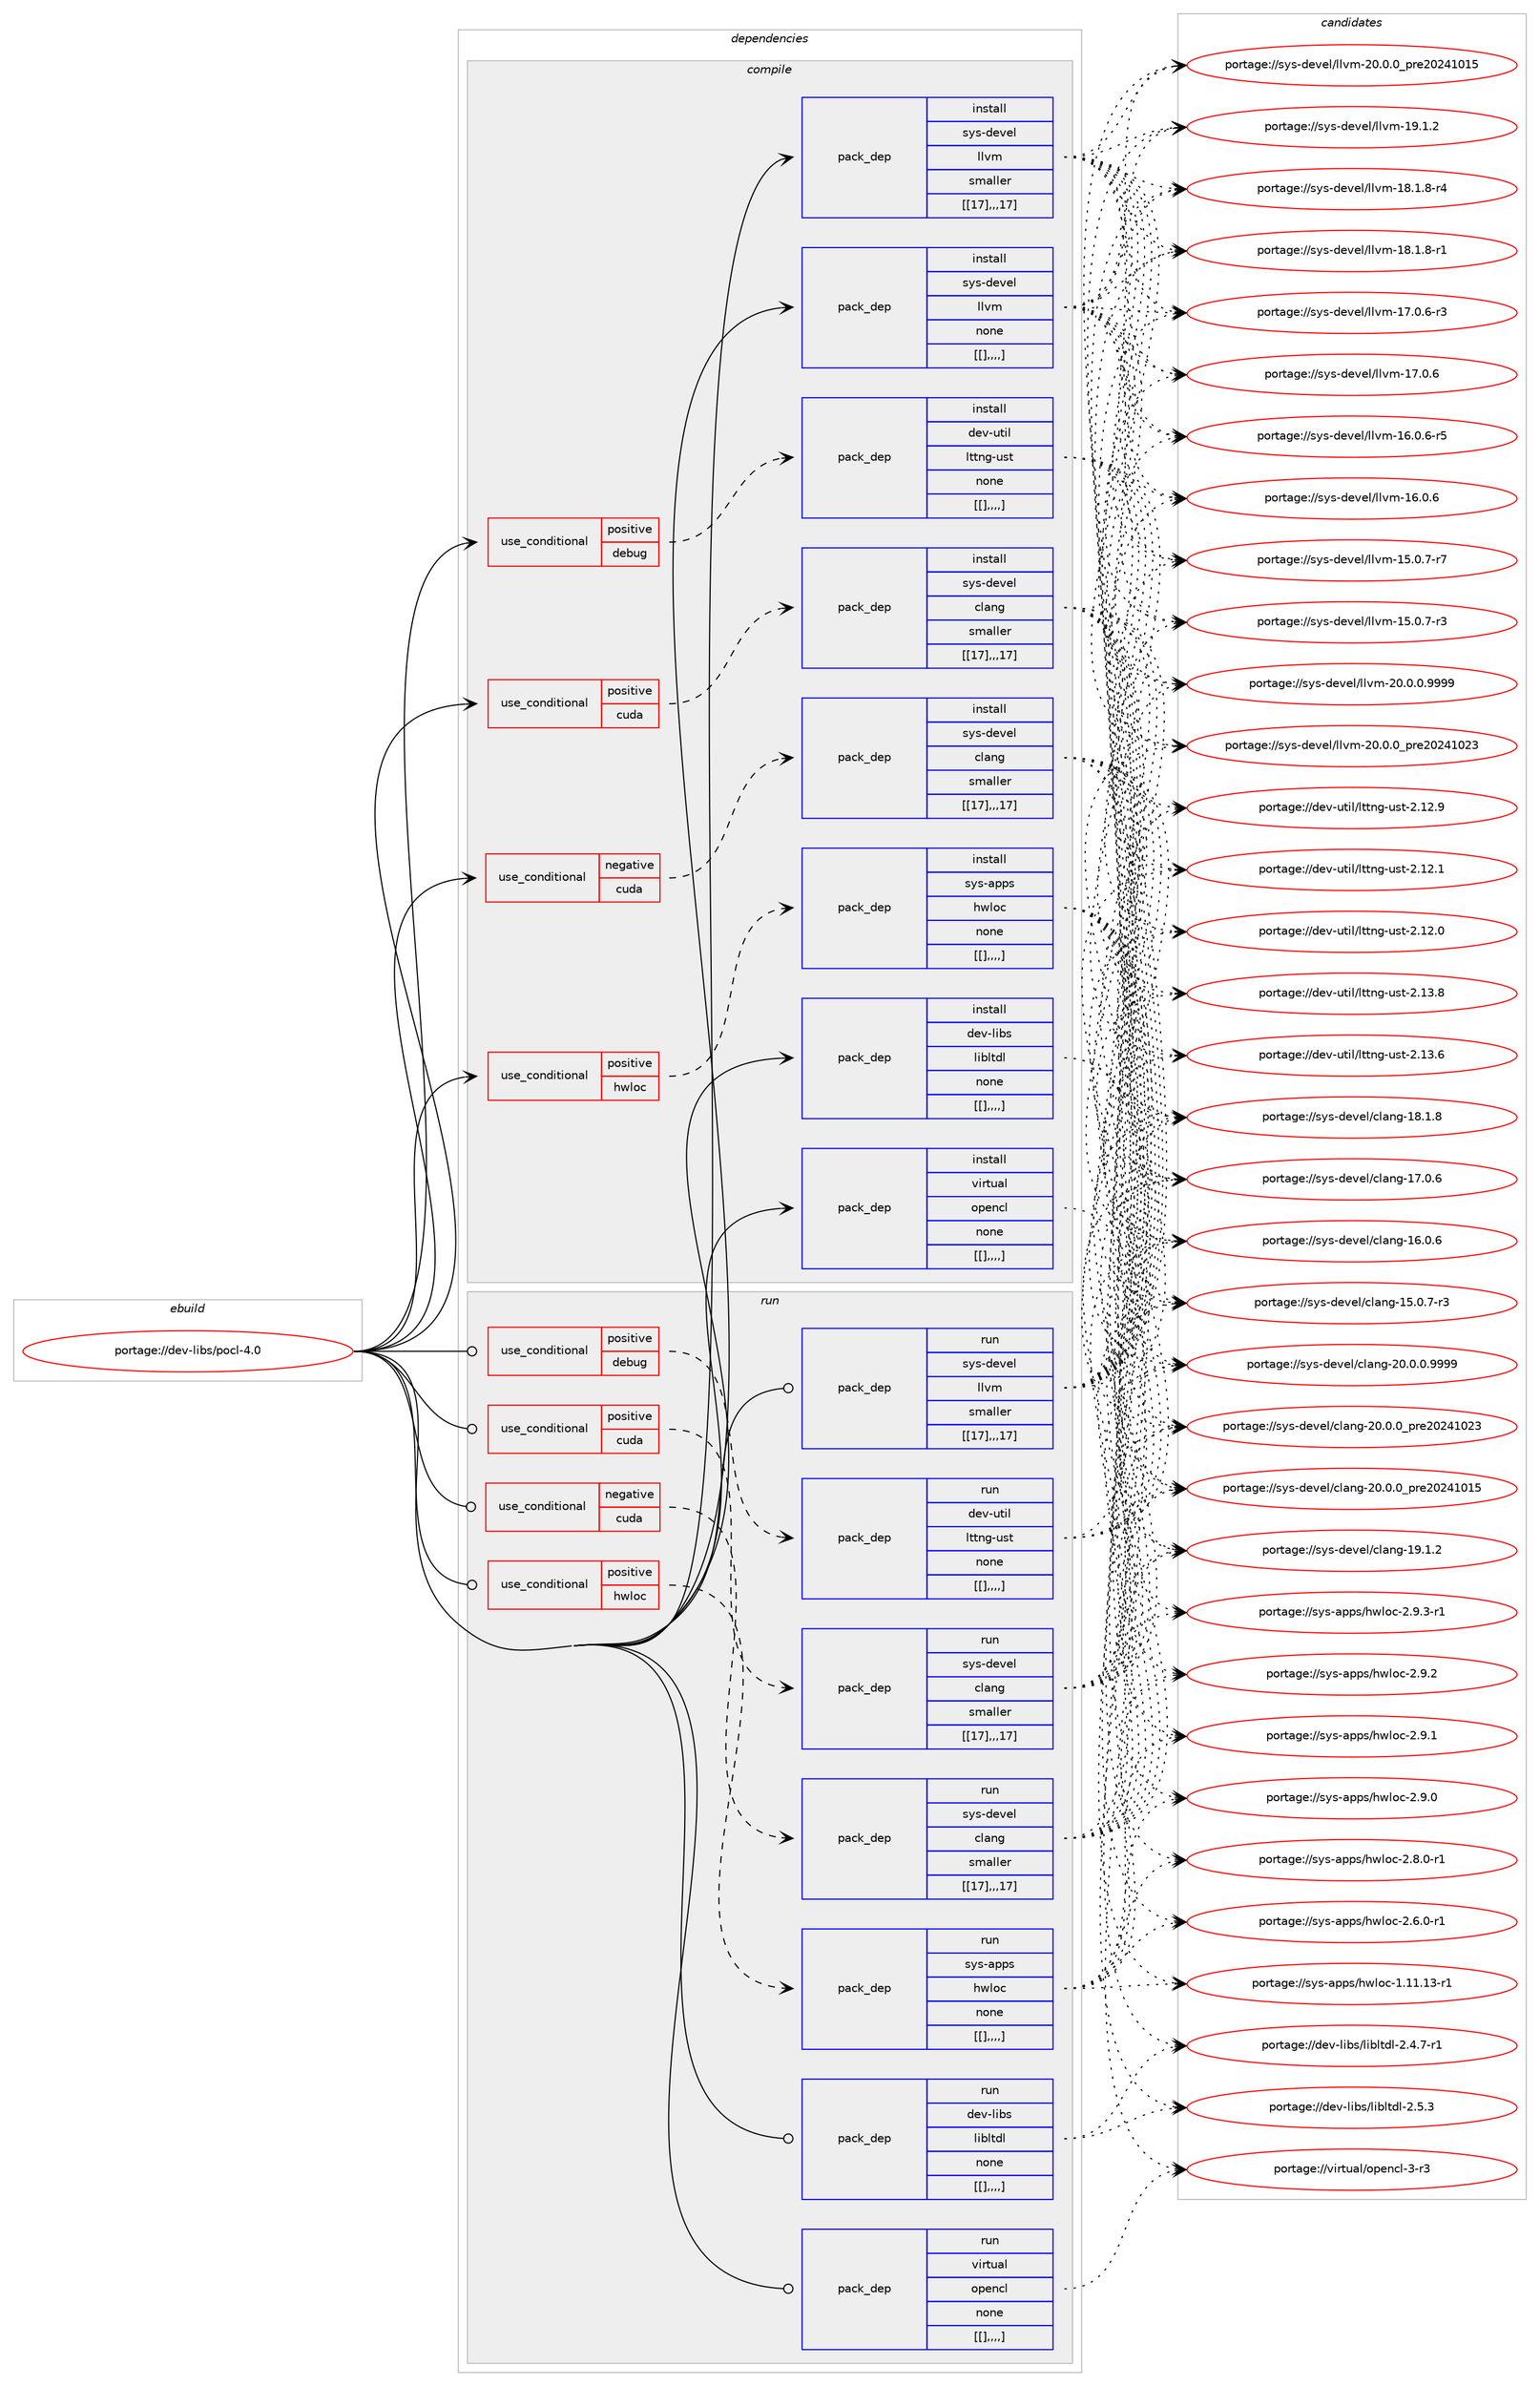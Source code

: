 digraph prolog {

# *************
# Graph options
# *************

newrank=true;
concentrate=true;
compound=true;
graph [rankdir=LR,fontname=Helvetica,fontsize=10,ranksep=1.5];#, ranksep=2.5, nodesep=0.2];
edge  [arrowhead=vee];
node  [fontname=Helvetica,fontsize=10];

# **********
# The ebuild
# **********

subgraph cluster_leftcol {
color=gray;
label=<<i>ebuild</i>>;
id [label="portage://dev-libs/pocl-4.0", color=red, width=4, href="../dev-libs/pocl-4.0.svg"];
}

# ****************
# The dependencies
# ****************

subgraph cluster_midcol {
color=gray;
label=<<i>dependencies</i>>;
subgraph cluster_compile {
fillcolor="#eeeeee";
style=filled;
label=<<i>compile</i>>;
subgraph cond29639 {
dependency116942 [label=<<TABLE BORDER="0" CELLBORDER="1" CELLSPACING="0" CELLPADDING="4"><TR><TD ROWSPAN="3" CELLPADDING="10">use_conditional</TD></TR><TR><TD>negative</TD></TR><TR><TD>cuda</TD></TR></TABLE>>, shape=none, color=red];
subgraph pack86053 {
dependency116962 [label=<<TABLE BORDER="0" CELLBORDER="1" CELLSPACING="0" CELLPADDING="4" WIDTH="220"><TR><TD ROWSPAN="6" CELLPADDING="30">pack_dep</TD></TR><TR><TD WIDTH="110">install</TD></TR><TR><TD>sys-devel</TD></TR><TR><TD>clang</TD></TR><TR><TD>smaller</TD></TR><TR><TD>[[17],,,17]</TD></TR></TABLE>>, shape=none, color=blue];
}
dependency116942:e -> dependency116962:w [weight=20,style="dashed",arrowhead="vee"];
}
id:e -> dependency116942:w [weight=20,style="solid",arrowhead="vee"];
subgraph cond29661 {
dependency116991 [label=<<TABLE BORDER="0" CELLBORDER="1" CELLSPACING="0" CELLPADDING="4"><TR><TD ROWSPAN="3" CELLPADDING="10">use_conditional</TD></TR><TR><TD>positive</TD></TR><TR><TD>cuda</TD></TR></TABLE>>, shape=none, color=red];
subgraph pack86071 {
dependency116998 [label=<<TABLE BORDER="0" CELLBORDER="1" CELLSPACING="0" CELLPADDING="4" WIDTH="220"><TR><TD ROWSPAN="6" CELLPADDING="30">pack_dep</TD></TR><TR><TD WIDTH="110">install</TD></TR><TR><TD>sys-devel</TD></TR><TR><TD>clang</TD></TR><TR><TD>smaller</TD></TR><TR><TD>[[17],,,17]</TD></TR></TABLE>>, shape=none, color=blue];
}
dependency116991:e -> dependency116998:w [weight=20,style="dashed",arrowhead="vee"];
}
id:e -> dependency116991:w [weight=20,style="solid",arrowhead="vee"];
subgraph cond29668 {
dependency117013 [label=<<TABLE BORDER="0" CELLBORDER="1" CELLSPACING="0" CELLPADDING="4"><TR><TD ROWSPAN="3" CELLPADDING="10">use_conditional</TD></TR><TR><TD>positive</TD></TR><TR><TD>debug</TD></TR></TABLE>>, shape=none, color=red];
subgraph pack86082 {
dependency117030 [label=<<TABLE BORDER="0" CELLBORDER="1" CELLSPACING="0" CELLPADDING="4" WIDTH="220"><TR><TD ROWSPAN="6" CELLPADDING="30">pack_dep</TD></TR><TR><TD WIDTH="110">install</TD></TR><TR><TD>dev-util</TD></TR><TR><TD>lttng-ust</TD></TR><TR><TD>none</TD></TR><TR><TD>[[],,,,]</TD></TR></TABLE>>, shape=none, color=blue];
}
dependency117013:e -> dependency117030:w [weight=20,style="dashed",arrowhead="vee"];
}
id:e -> dependency117013:w [weight=20,style="solid",arrowhead="vee"];
subgraph cond29687 {
dependency117078 [label=<<TABLE BORDER="0" CELLBORDER="1" CELLSPACING="0" CELLPADDING="4"><TR><TD ROWSPAN="3" CELLPADDING="10">use_conditional</TD></TR><TR><TD>positive</TD></TR><TR><TD>hwloc</TD></TR></TABLE>>, shape=none, color=red];
subgraph pack86150 {
dependency117173 [label=<<TABLE BORDER="0" CELLBORDER="1" CELLSPACING="0" CELLPADDING="4" WIDTH="220"><TR><TD ROWSPAN="6" CELLPADDING="30">pack_dep</TD></TR><TR><TD WIDTH="110">install</TD></TR><TR><TD>sys-apps</TD></TR><TR><TD>hwloc</TD></TR><TR><TD>none</TD></TR><TR><TD>[[],,,,]</TD></TR></TABLE>>, shape=none, color=blue];
}
dependency117078:e -> dependency117173:w [weight=20,style="dashed",arrowhead="vee"];
}
id:e -> dependency117078:w [weight=20,style="solid",arrowhead="vee"];
subgraph pack86197 {
dependency117207 [label=<<TABLE BORDER="0" CELLBORDER="1" CELLSPACING="0" CELLPADDING="4" WIDTH="220"><TR><TD ROWSPAN="6" CELLPADDING="30">pack_dep</TD></TR><TR><TD WIDTH="110">install</TD></TR><TR><TD>dev-libs</TD></TR><TR><TD>libltdl</TD></TR><TR><TD>none</TD></TR><TR><TD>[[],,,,]</TD></TR></TABLE>>, shape=none, color=blue];
}
id:e -> dependency117207:w [weight=20,style="solid",arrowhead="vee"];
subgraph pack86209 {
dependency117249 [label=<<TABLE BORDER="0" CELLBORDER="1" CELLSPACING="0" CELLPADDING="4" WIDTH="220"><TR><TD ROWSPAN="6" CELLPADDING="30">pack_dep</TD></TR><TR><TD WIDTH="110">install</TD></TR><TR><TD>sys-devel</TD></TR><TR><TD>llvm</TD></TR><TR><TD>smaller</TD></TR><TR><TD>[[17],,,17]</TD></TR></TABLE>>, shape=none, color=blue];
}
id:e -> dependency117249:w [weight=20,style="solid",arrowhead="vee"];
subgraph pack86243 {
dependency117299 [label=<<TABLE BORDER="0" CELLBORDER="1" CELLSPACING="0" CELLPADDING="4" WIDTH="220"><TR><TD ROWSPAN="6" CELLPADDING="30">pack_dep</TD></TR><TR><TD WIDTH="110">install</TD></TR><TR><TD>virtual</TD></TR><TR><TD>opencl</TD></TR><TR><TD>none</TD></TR><TR><TD>[[],,,,]</TD></TR></TABLE>>, shape=none, color=blue];
}
id:e -> dependency117299:w [weight=20,style="solid",arrowhead="vee"];
subgraph pack86263 {
dependency117322 [label=<<TABLE BORDER="0" CELLBORDER="1" CELLSPACING="0" CELLPADDING="4" WIDTH="220"><TR><TD ROWSPAN="6" CELLPADDING="30">pack_dep</TD></TR><TR><TD WIDTH="110">install</TD></TR><TR><TD>sys-devel</TD></TR><TR><TD>llvm</TD></TR><TR><TD>none</TD></TR><TR><TD>[[],,,,]</TD></TR></TABLE>>, shape=none, color=blue];
}
id:e -> dependency117322:w [weight=20,style="solid",arrowhead="vee"];
}
subgraph cluster_compileandrun {
fillcolor="#eeeeee";
style=filled;
label=<<i>compile and run</i>>;
}
subgraph cluster_run {
fillcolor="#eeeeee";
style=filled;
label=<<i>run</i>>;
subgraph cond29795 {
dependency117455 [label=<<TABLE BORDER="0" CELLBORDER="1" CELLSPACING="0" CELLPADDING="4"><TR><TD ROWSPAN="3" CELLPADDING="10">use_conditional</TD></TR><TR><TD>negative</TD></TR><TR><TD>cuda</TD></TR></TABLE>>, shape=none, color=red];
subgraph pack86363 {
dependency117460 [label=<<TABLE BORDER="0" CELLBORDER="1" CELLSPACING="0" CELLPADDING="4" WIDTH="220"><TR><TD ROWSPAN="6" CELLPADDING="30">pack_dep</TD></TR><TR><TD WIDTH="110">run</TD></TR><TR><TD>sys-devel</TD></TR><TR><TD>clang</TD></TR><TR><TD>smaller</TD></TR><TR><TD>[[17],,,17]</TD></TR></TABLE>>, shape=none, color=blue];
}
dependency117455:e -> dependency117460:w [weight=20,style="dashed",arrowhead="vee"];
}
id:e -> dependency117455:w [weight=20,style="solid",arrowhead="odot"];
subgraph cond29846 {
dependency117486 [label=<<TABLE BORDER="0" CELLBORDER="1" CELLSPACING="0" CELLPADDING="4"><TR><TD ROWSPAN="3" CELLPADDING="10">use_conditional</TD></TR><TR><TD>positive</TD></TR><TR><TD>cuda</TD></TR></TABLE>>, shape=none, color=red];
subgraph pack86386 {
dependency117526 [label=<<TABLE BORDER="0" CELLBORDER="1" CELLSPACING="0" CELLPADDING="4" WIDTH="220"><TR><TD ROWSPAN="6" CELLPADDING="30">pack_dep</TD></TR><TR><TD WIDTH="110">run</TD></TR><TR><TD>sys-devel</TD></TR><TR><TD>clang</TD></TR><TR><TD>smaller</TD></TR><TR><TD>[[17],,,17]</TD></TR></TABLE>>, shape=none, color=blue];
}
dependency117486:e -> dependency117526:w [weight=20,style="dashed",arrowhead="vee"];
}
id:e -> dependency117486:w [weight=20,style="solid",arrowhead="odot"];
subgraph cond29874 {
dependency117616 [label=<<TABLE BORDER="0" CELLBORDER="1" CELLSPACING="0" CELLPADDING="4"><TR><TD ROWSPAN="3" CELLPADDING="10">use_conditional</TD></TR><TR><TD>positive</TD></TR><TR><TD>debug</TD></TR></TABLE>>, shape=none, color=red];
subgraph pack86465 {
dependency117627 [label=<<TABLE BORDER="0" CELLBORDER="1" CELLSPACING="0" CELLPADDING="4" WIDTH="220"><TR><TD ROWSPAN="6" CELLPADDING="30">pack_dep</TD></TR><TR><TD WIDTH="110">run</TD></TR><TR><TD>dev-util</TD></TR><TR><TD>lttng-ust</TD></TR><TR><TD>none</TD></TR><TR><TD>[[],,,,]</TD></TR></TABLE>>, shape=none, color=blue];
}
dependency117616:e -> dependency117627:w [weight=20,style="dashed",arrowhead="vee"];
}
id:e -> dependency117616:w [weight=20,style="solid",arrowhead="odot"];
subgraph cond29903 {
dependency117642 [label=<<TABLE BORDER="0" CELLBORDER="1" CELLSPACING="0" CELLPADDING="4"><TR><TD ROWSPAN="3" CELLPADDING="10">use_conditional</TD></TR><TR><TD>positive</TD></TR><TR><TD>hwloc</TD></TR></TABLE>>, shape=none, color=red];
subgraph pack86492 {
dependency117655 [label=<<TABLE BORDER="0" CELLBORDER="1" CELLSPACING="0" CELLPADDING="4" WIDTH="220"><TR><TD ROWSPAN="6" CELLPADDING="30">pack_dep</TD></TR><TR><TD WIDTH="110">run</TD></TR><TR><TD>sys-apps</TD></TR><TR><TD>hwloc</TD></TR><TR><TD>none</TD></TR><TR><TD>[[],,,,]</TD></TR></TABLE>>, shape=none, color=blue];
}
dependency117642:e -> dependency117655:w [weight=20,style="dashed",arrowhead="vee"];
}
id:e -> dependency117642:w [weight=20,style="solid",arrowhead="odot"];
subgraph pack86502 {
dependency117713 [label=<<TABLE BORDER="0" CELLBORDER="1" CELLSPACING="0" CELLPADDING="4" WIDTH="220"><TR><TD ROWSPAN="6" CELLPADDING="30">pack_dep</TD></TR><TR><TD WIDTH="110">run</TD></TR><TR><TD>dev-libs</TD></TR><TR><TD>libltdl</TD></TR><TR><TD>none</TD></TR><TR><TD>[[],,,,]</TD></TR></TABLE>>, shape=none, color=blue];
}
id:e -> dependency117713:w [weight=20,style="solid",arrowhead="odot"];
subgraph pack86571 {
dependency117760 [label=<<TABLE BORDER="0" CELLBORDER="1" CELLSPACING="0" CELLPADDING="4" WIDTH="220"><TR><TD ROWSPAN="6" CELLPADDING="30">pack_dep</TD></TR><TR><TD WIDTH="110">run</TD></TR><TR><TD>sys-devel</TD></TR><TR><TD>llvm</TD></TR><TR><TD>smaller</TD></TR><TR><TD>[[17],,,17]</TD></TR></TABLE>>, shape=none, color=blue];
}
id:e -> dependency117760:w [weight=20,style="solid",arrowhead="odot"];
subgraph pack86651 {
dependency117857 [label=<<TABLE BORDER="0" CELLBORDER="1" CELLSPACING="0" CELLPADDING="4" WIDTH="220"><TR><TD ROWSPAN="6" CELLPADDING="30">pack_dep</TD></TR><TR><TD WIDTH="110">run</TD></TR><TR><TD>virtual</TD></TR><TR><TD>opencl</TD></TR><TR><TD>none</TD></TR><TR><TD>[[],,,,]</TD></TR></TABLE>>, shape=none, color=blue];
}
id:e -> dependency117857:w [weight=20,style="solid",arrowhead="odot"];
}
}

# **************
# The candidates
# **************

subgraph cluster_choices {
rank=same;
color=gray;
label=<<i>candidates</i>>;

subgraph choice86200 {
color=black;
nodesep=1;
choice11512111545100101118101108479910897110103455048464846484657575757 [label="portage://sys-devel/clang-20.0.0.9999", color=red, width=4,href="../sys-devel/clang-20.0.0.9999.svg"];
choice1151211154510010111810110847991089711010345504846484648951121141015048505249485051 [label="portage://sys-devel/clang-20.0.0_pre20241023", color=red, width=4,href="../sys-devel/clang-20.0.0_pre20241023.svg"];
choice1151211154510010111810110847991089711010345504846484648951121141015048505249484953 [label="portage://sys-devel/clang-20.0.0_pre20241015", color=red, width=4,href="../sys-devel/clang-20.0.0_pre20241015.svg"];
choice1151211154510010111810110847991089711010345495746494650 [label="portage://sys-devel/clang-19.1.2", color=red, width=4,href="../sys-devel/clang-19.1.2.svg"];
choice1151211154510010111810110847991089711010345495646494656 [label="portage://sys-devel/clang-18.1.8", color=red, width=4,href="../sys-devel/clang-18.1.8.svg"];
choice1151211154510010111810110847991089711010345495546484654 [label="portage://sys-devel/clang-17.0.6", color=red, width=4,href="../sys-devel/clang-17.0.6.svg"];
choice1151211154510010111810110847991089711010345495446484654 [label="portage://sys-devel/clang-16.0.6", color=red, width=4,href="../sys-devel/clang-16.0.6.svg"];
choice11512111545100101118101108479910897110103454953464846554511451 [label="portage://sys-devel/clang-15.0.7-r3", color=red, width=4,href="../sys-devel/clang-15.0.7-r3.svg"];
dependency116962:e -> choice11512111545100101118101108479910897110103455048464846484657575757:w [style=dotted,weight="100"];
dependency116962:e -> choice1151211154510010111810110847991089711010345504846484648951121141015048505249485051:w [style=dotted,weight="100"];
dependency116962:e -> choice1151211154510010111810110847991089711010345504846484648951121141015048505249484953:w [style=dotted,weight="100"];
dependency116962:e -> choice1151211154510010111810110847991089711010345495746494650:w [style=dotted,weight="100"];
dependency116962:e -> choice1151211154510010111810110847991089711010345495646494656:w [style=dotted,weight="100"];
dependency116962:e -> choice1151211154510010111810110847991089711010345495546484654:w [style=dotted,weight="100"];
dependency116962:e -> choice1151211154510010111810110847991089711010345495446484654:w [style=dotted,weight="100"];
dependency116962:e -> choice11512111545100101118101108479910897110103454953464846554511451:w [style=dotted,weight="100"];
}
subgraph choice86218 {
color=black;
nodesep=1;
choice11512111545100101118101108479910897110103455048464846484657575757 [label="portage://sys-devel/clang-20.0.0.9999", color=red, width=4,href="../sys-devel/clang-20.0.0.9999.svg"];
choice1151211154510010111810110847991089711010345504846484648951121141015048505249485051 [label="portage://sys-devel/clang-20.0.0_pre20241023", color=red, width=4,href="../sys-devel/clang-20.0.0_pre20241023.svg"];
choice1151211154510010111810110847991089711010345504846484648951121141015048505249484953 [label="portage://sys-devel/clang-20.0.0_pre20241015", color=red, width=4,href="../sys-devel/clang-20.0.0_pre20241015.svg"];
choice1151211154510010111810110847991089711010345495746494650 [label="portage://sys-devel/clang-19.1.2", color=red, width=4,href="../sys-devel/clang-19.1.2.svg"];
choice1151211154510010111810110847991089711010345495646494656 [label="portage://sys-devel/clang-18.1.8", color=red, width=4,href="../sys-devel/clang-18.1.8.svg"];
choice1151211154510010111810110847991089711010345495546484654 [label="portage://sys-devel/clang-17.0.6", color=red, width=4,href="../sys-devel/clang-17.0.6.svg"];
choice1151211154510010111810110847991089711010345495446484654 [label="portage://sys-devel/clang-16.0.6", color=red, width=4,href="../sys-devel/clang-16.0.6.svg"];
choice11512111545100101118101108479910897110103454953464846554511451 [label="portage://sys-devel/clang-15.0.7-r3", color=red, width=4,href="../sys-devel/clang-15.0.7-r3.svg"];
dependency116998:e -> choice11512111545100101118101108479910897110103455048464846484657575757:w [style=dotted,weight="100"];
dependency116998:e -> choice1151211154510010111810110847991089711010345504846484648951121141015048505249485051:w [style=dotted,weight="100"];
dependency116998:e -> choice1151211154510010111810110847991089711010345504846484648951121141015048505249484953:w [style=dotted,weight="100"];
dependency116998:e -> choice1151211154510010111810110847991089711010345495746494650:w [style=dotted,weight="100"];
dependency116998:e -> choice1151211154510010111810110847991089711010345495646494656:w [style=dotted,weight="100"];
dependency116998:e -> choice1151211154510010111810110847991089711010345495546484654:w [style=dotted,weight="100"];
dependency116998:e -> choice1151211154510010111810110847991089711010345495446484654:w [style=dotted,weight="100"];
dependency116998:e -> choice11512111545100101118101108479910897110103454953464846554511451:w [style=dotted,weight="100"];
}
subgraph choice86233 {
color=black;
nodesep=1;
choice10010111845117116105108471081161161101034511711511645504649514656 [label="portage://dev-util/lttng-ust-2.13.8", color=red, width=4,href="../dev-util/lttng-ust-2.13.8.svg"];
choice10010111845117116105108471081161161101034511711511645504649514654 [label="portage://dev-util/lttng-ust-2.13.6", color=red, width=4,href="../dev-util/lttng-ust-2.13.6.svg"];
choice10010111845117116105108471081161161101034511711511645504649504657 [label="portage://dev-util/lttng-ust-2.12.9", color=red, width=4,href="../dev-util/lttng-ust-2.12.9.svg"];
choice10010111845117116105108471081161161101034511711511645504649504649 [label="portage://dev-util/lttng-ust-2.12.1", color=red, width=4,href="../dev-util/lttng-ust-2.12.1.svg"];
choice10010111845117116105108471081161161101034511711511645504649504648 [label="portage://dev-util/lttng-ust-2.12.0", color=red, width=4,href="../dev-util/lttng-ust-2.12.0.svg"];
dependency117030:e -> choice10010111845117116105108471081161161101034511711511645504649514656:w [style=dotted,weight="100"];
dependency117030:e -> choice10010111845117116105108471081161161101034511711511645504649514654:w [style=dotted,weight="100"];
dependency117030:e -> choice10010111845117116105108471081161161101034511711511645504649504657:w [style=dotted,weight="100"];
dependency117030:e -> choice10010111845117116105108471081161161101034511711511645504649504649:w [style=dotted,weight="100"];
dependency117030:e -> choice10010111845117116105108471081161161101034511711511645504649504648:w [style=dotted,weight="100"];
}
subgraph choice86239 {
color=black;
nodesep=1;
choice115121115459711211211547104119108111994550465746514511449 [label="portage://sys-apps/hwloc-2.9.3-r1", color=red, width=4,href="../sys-apps/hwloc-2.9.3-r1.svg"];
choice11512111545971121121154710411910811199455046574650 [label="portage://sys-apps/hwloc-2.9.2", color=red, width=4,href="../sys-apps/hwloc-2.9.2.svg"];
choice11512111545971121121154710411910811199455046574649 [label="portage://sys-apps/hwloc-2.9.1", color=red, width=4,href="../sys-apps/hwloc-2.9.1.svg"];
choice11512111545971121121154710411910811199455046574648 [label="portage://sys-apps/hwloc-2.9.0", color=red, width=4,href="../sys-apps/hwloc-2.9.0.svg"];
choice115121115459711211211547104119108111994550465646484511449 [label="portage://sys-apps/hwloc-2.8.0-r1", color=red, width=4,href="../sys-apps/hwloc-2.8.0-r1.svg"];
choice115121115459711211211547104119108111994550465446484511449 [label="portage://sys-apps/hwloc-2.6.0-r1", color=red, width=4,href="../sys-apps/hwloc-2.6.0-r1.svg"];
choice1151211154597112112115471041191081119945494649494649514511449 [label="portage://sys-apps/hwloc-1.11.13-r1", color=red, width=4,href="../sys-apps/hwloc-1.11.13-r1.svg"];
dependency117173:e -> choice115121115459711211211547104119108111994550465746514511449:w [style=dotted,weight="100"];
dependency117173:e -> choice11512111545971121121154710411910811199455046574650:w [style=dotted,weight="100"];
dependency117173:e -> choice11512111545971121121154710411910811199455046574649:w [style=dotted,weight="100"];
dependency117173:e -> choice11512111545971121121154710411910811199455046574648:w [style=dotted,weight="100"];
dependency117173:e -> choice115121115459711211211547104119108111994550465646484511449:w [style=dotted,weight="100"];
dependency117173:e -> choice115121115459711211211547104119108111994550465446484511449:w [style=dotted,weight="100"];
dependency117173:e -> choice1151211154597112112115471041191081119945494649494649514511449:w [style=dotted,weight="100"];
}
subgraph choice86259 {
color=black;
nodesep=1;
choice10010111845108105981154710810598108116100108455046534651 [label="portage://dev-libs/libltdl-2.5.3", color=red, width=4,href="../dev-libs/libltdl-2.5.3.svg"];
choice100101118451081059811547108105981081161001084550465246554511449 [label="portage://dev-libs/libltdl-2.4.7-r1", color=red, width=4,href="../dev-libs/libltdl-2.4.7-r1.svg"];
dependency117207:e -> choice10010111845108105981154710810598108116100108455046534651:w [style=dotted,weight="100"];
dependency117207:e -> choice100101118451081059811547108105981081161001084550465246554511449:w [style=dotted,weight="100"];
}
subgraph choice86261 {
color=black;
nodesep=1;
choice1151211154510010111810110847108108118109455048464846484657575757 [label="portage://sys-devel/llvm-20.0.0.9999", color=red, width=4,href="../sys-devel/llvm-20.0.0.9999.svg"];
choice115121115451001011181011084710810811810945504846484648951121141015048505249485051 [label="portage://sys-devel/llvm-20.0.0_pre20241023", color=red, width=4,href="../sys-devel/llvm-20.0.0_pre20241023.svg"];
choice115121115451001011181011084710810811810945504846484648951121141015048505249484953 [label="portage://sys-devel/llvm-20.0.0_pre20241015", color=red, width=4,href="../sys-devel/llvm-20.0.0_pre20241015.svg"];
choice115121115451001011181011084710810811810945495746494650 [label="portage://sys-devel/llvm-19.1.2", color=red, width=4,href="../sys-devel/llvm-19.1.2.svg"];
choice1151211154510010111810110847108108118109454956464946564511452 [label="portage://sys-devel/llvm-18.1.8-r4", color=red, width=4,href="../sys-devel/llvm-18.1.8-r4.svg"];
choice1151211154510010111810110847108108118109454956464946564511449 [label="portage://sys-devel/llvm-18.1.8-r1", color=red, width=4,href="../sys-devel/llvm-18.1.8-r1.svg"];
choice1151211154510010111810110847108108118109454955464846544511451 [label="portage://sys-devel/llvm-17.0.6-r3", color=red, width=4,href="../sys-devel/llvm-17.0.6-r3.svg"];
choice115121115451001011181011084710810811810945495546484654 [label="portage://sys-devel/llvm-17.0.6", color=red, width=4,href="../sys-devel/llvm-17.0.6.svg"];
choice1151211154510010111810110847108108118109454954464846544511453 [label="portage://sys-devel/llvm-16.0.6-r5", color=red, width=4,href="../sys-devel/llvm-16.0.6-r5.svg"];
choice115121115451001011181011084710810811810945495446484654 [label="portage://sys-devel/llvm-16.0.6", color=red, width=4,href="../sys-devel/llvm-16.0.6.svg"];
choice1151211154510010111810110847108108118109454953464846554511455 [label="portage://sys-devel/llvm-15.0.7-r7", color=red, width=4,href="../sys-devel/llvm-15.0.7-r7.svg"];
choice1151211154510010111810110847108108118109454953464846554511451 [label="portage://sys-devel/llvm-15.0.7-r3", color=red, width=4,href="../sys-devel/llvm-15.0.7-r3.svg"];
dependency117249:e -> choice1151211154510010111810110847108108118109455048464846484657575757:w [style=dotted,weight="100"];
dependency117249:e -> choice115121115451001011181011084710810811810945504846484648951121141015048505249485051:w [style=dotted,weight="100"];
dependency117249:e -> choice115121115451001011181011084710810811810945504846484648951121141015048505249484953:w [style=dotted,weight="100"];
dependency117249:e -> choice115121115451001011181011084710810811810945495746494650:w [style=dotted,weight="100"];
dependency117249:e -> choice1151211154510010111810110847108108118109454956464946564511452:w [style=dotted,weight="100"];
dependency117249:e -> choice1151211154510010111810110847108108118109454956464946564511449:w [style=dotted,weight="100"];
dependency117249:e -> choice1151211154510010111810110847108108118109454955464846544511451:w [style=dotted,weight="100"];
dependency117249:e -> choice115121115451001011181011084710810811810945495546484654:w [style=dotted,weight="100"];
dependency117249:e -> choice1151211154510010111810110847108108118109454954464846544511453:w [style=dotted,weight="100"];
dependency117249:e -> choice115121115451001011181011084710810811810945495446484654:w [style=dotted,weight="100"];
dependency117249:e -> choice1151211154510010111810110847108108118109454953464846554511455:w [style=dotted,weight="100"];
dependency117249:e -> choice1151211154510010111810110847108108118109454953464846554511451:w [style=dotted,weight="100"];
}
subgraph choice86271 {
color=black;
nodesep=1;
choice11810511411611797108471111121011109910845514511451 [label="portage://virtual/opencl-3-r3", color=red, width=4,href="../virtual/opencl-3-r3.svg"];
dependency117299:e -> choice11810511411611797108471111121011109910845514511451:w [style=dotted,weight="100"];
}
subgraph choice86285 {
color=black;
nodesep=1;
choice1151211154510010111810110847108108118109455048464846484657575757 [label="portage://sys-devel/llvm-20.0.0.9999", color=red, width=4,href="../sys-devel/llvm-20.0.0.9999.svg"];
choice115121115451001011181011084710810811810945504846484648951121141015048505249485051 [label="portage://sys-devel/llvm-20.0.0_pre20241023", color=red, width=4,href="../sys-devel/llvm-20.0.0_pre20241023.svg"];
choice115121115451001011181011084710810811810945504846484648951121141015048505249484953 [label="portage://sys-devel/llvm-20.0.0_pre20241015", color=red, width=4,href="../sys-devel/llvm-20.0.0_pre20241015.svg"];
choice115121115451001011181011084710810811810945495746494650 [label="portage://sys-devel/llvm-19.1.2", color=red, width=4,href="../sys-devel/llvm-19.1.2.svg"];
choice1151211154510010111810110847108108118109454956464946564511452 [label="portage://sys-devel/llvm-18.1.8-r4", color=red, width=4,href="../sys-devel/llvm-18.1.8-r4.svg"];
choice1151211154510010111810110847108108118109454956464946564511449 [label="portage://sys-devel/llvm-18.1.8-r1", color=red, width=4,href="../sys-devel/llvm-18.1.8-r1.svg"];
choice1151211154510010111810110847108108118109454955464846544511451 [label="portage://sys-devel/llvm-17.0.6-r3", color=red, width=4,href="../sys-devel/llvm-17.0.6-r3.svg"];
choice115121115451001011181011084710810811810945495546484654 [label="portage://sys-devel/llvm-17.0.6", color=red, width=4,href="../sys-devel/llvm-17.0.6.svg"];
choice1151211154510010111810110847108108118109454954464846544511453 [label="portage://sys-devel/llvm-16.0.6-r5", color=red, width=4,href="../sys-devel/llvm-16.0.6-r5.svg"];
choice115121115451001011181011084710810811810945495446484654 [label="portage://sys-devel/llvm-16.0.6", color=red, width=4,href="../sys-devel/llvm-16.0.6.svg"];
choice1151211154510010111810110847108108118109454953464846554511455 [label="portage://sys-devel/llvm-15.0.7-r7", color=red, width=4,href="../sys-devel/llvm-15.0.7-r7.svg"];
choice1151211154510010111810110847108108118109454953464846554511451 [label="portage://sys-devel/llvm-15.0.7-r3", color=red, width=4,href="../sys-devel/llvm-15.0.7-r3.svg"];
dependency117322:e -> choice1151211154510010111810110847108108118109455048464846484657575757:w [style=dotted,weight="100"];
dependency117322:e -> choice115121115451001011181011084710810811810945504846484648951121141015048505249485051:w [style=dotted,weight="100"];
dependency117322:e -> choice115121115451001011181011084710810811810945504846484648951121141015048505249484953:w [style=dotted,weight="100"];
dependency117322:e -> choice115121115451001011181011084710810811810945495746494650:w [style=dotted,weight="100"];
dependency117322:e -> choice1151211154510010111810110847108108118109454956464946564511452:w [style=dotted,weight="100"];
dependency117322:e -> choice1151211154510010111810110847108108118109454956464946564511449:w [style=dotted,weight="100"];
dependency117322:e -> choice1151211154510010111810110847108108118109454955464846544511451:w [style=dotted,weight="100"];
dependency117322:e -> choice115121115451001011181011084710810811810945495546484654:w [style=dotted,weight="100"];
dependency117322:e -> choice1151211154510010111810110847108108118109454954464846544511453:w [style=dotted,weight="100"];
dependency117322:e -> choice115121115451001011181011084710810811810945495446484654:w [style=dotted,weight="100"];
dependency117322:e -> choice1151211154510010111810110847108108118109454953464846554511455:w [style=dotted,weight="100"];
dependency117322:e -> choice1151211154510010111810110847108108118109454953464846554511451:w [style=dotted,weight="100"];
}
subgraph choice86290 {
color=black;
nodesep=1;
choice11512111545100101118101108479910897110103455048464846484657575757 [label="portage://sys-devel/clang-20.0.0.9999", color=red, width=4,href="../sys-devel/clang-20.0.0.9999.svg"];
choice1151211154510010111810110847991089711010345504846484648951121141015048505249485051 [label="portage://sys-devel/clang-20.0.0_pre20241023", color=red, width=4,href="../sys-devel/clang-20.0.0_pre20241023.svg"];
choice1151211154510010111810110847991089711010345504846484648951121141015048505249484953 [label="portage://sys-devel/clang-20.0.0_pre20241015", color=red, width=4,href="../sys-devel/clang-20.0.0_pre20241015.svg"];
choice1151211154510010111810110847991089711010345495746494650 [label="portage://sys-devel/clang-19.1.2", color=red, width=4,href="../sys-devel/clang-19.1.2.svg"];
choice1151211154510010111810110847991089711010345495646494656 [label="portage://sys-devel/clang-18.1.8", color=red, width=4,href="../sys-devel/clang-18.1.8.svg"];
choice1151211154510010111810110847991089711010345495546484654 [label="portage://sys-devel/clang-17.0.6", color=red, width=4,href="../sys-devel/clang-17.0.6.svg"];
choice1151211154510010111810110847991089711010345495446484654 [label="portage://sys-devel/clang-16.0.6", color=red, width=4,href="../sys-devel/clang-16.0.6.svg"];
choice11512111545100101118101108479910897110103454953464846554511451 [label="portage://sys-devel/clang-15.0.7-r3", color=red, width=4,href="../sys-devel/clang-15.0.7-r3.svg"];
dependency117460:e -> choice11512111545100101118101108479910897110103455048464846484657575757:w [style=dotted,weight="100"];
dependency117460:e -> choice1151211154510010111810110847991089711010345504846484648951121141015048505249485051:w [style=dotted,weight="100"];
dependency117460:e -> choice1151211154510010111810110847991089711010345504846484648951121141015048505249484953:w [style=dotted,weight="100"];
dependency117460:e -> choice1151211154510010111810110847991089711010345495746494650:w [style=dotted,weight="100"];
dependency117460:e -> choice1151211154510010111810110847991089711010345495646494656:w [style=dotted,weight="100"];
dependency117460:e -> choice1151211154510010111810110847991089711010345495546484654:w [style=dotted,weight="100"];
dependency117460:e -> choice1151211154510010111810110847991089711010345495446484654:w [style=dotted,weight="100"];
dependency117460:e -> choice11512111545100101118101108479910897110103454953464846554511451:w [style=dotted,weight="100"];
}
subgraph choice86295 {
color=black;
nodesep=1;
choice11512111545100101118101108479910897110103455048464846484657575757 [label="portage://sys-devel/clang-20.0.0.9999", color=red, width=4,href="../sys-devel/clang-20.0.0.9999.svg"];
choice1151211154510010111810110847991089711010345504846484648951121141015048505249485051 [label="portage://sys-devel/clang-20.0.0_pre20241023", color=red, width=4,href="../sys-devel/clang-20.0.0_pre20241023.svg"];
choice1151211154510010111810110847991089711010345504846484648951121141015048505249484953 [label="portage://sys-devel/clang-20.0.0_pre20241015", color=red, width=4,href="../sys-devel/clang-20.0.0_pre20241015.svg"];
choice1151211154510010111810110847991089711010345495746494650 [label="portage://sys-devel/clang-19.1.2", color=red, width=4,href="../sys-devel/clang-19.1.2.svg"];
choice1151211154510010111810110847991089711010345495646494656 [label="portage://sys-devel/clang-18.1.8", color=red, width=4,href="../sys-devel/clang-18.1.8.svg"];
choice1151211154510010111810110847991089711010345495546484654 [label="portage://sys-devel/clang-17.0.6", color=red, width=4,href="../sys-devel/clang-17.0.6.svg"];
choice1151211154510010111810110847991089711010345495446484654 [label="portage://sys-devel/clang-16.0.6", color=red, width=4,href="../sys-devel/clang-16.0.6.svg"];
choice11512111545100101118101108479910897110103454953464846554511451 [label="portage://sys-devel/clang-15.0.7-r3", color=red, width=4,href="../sys-devel/clang-15.0.7-r3.svg"];
dependency117526:e -> choice11512111545100101118101108479910897110103455048464846484657575757:w [style=dotted,weight="100"];
dependency117526:e -> choice1151211154510010111810110847991089711010345504846484648951121141015048505249485051:w [style=dotted,weight="100"];
dependency117526:e -> choice1151211154510010111810110847991089711010345504846484648951121141015048505249484953:w [style=dotted,weight="100"];
dependency117526:e -> choice1151211154510010111810110847991089711010345495746494650:w [style=dotted,weight="100"];
dependency117526:e -> choice1151211154510010111810110847991089711010345495646494656:w [style=dotted,weight="100"];
dependency117526:e -> choice1151211154510010111810110847991089711010345495546484654:w [style=dotted,weight="100"];
dependency117526:e -> choice1151211154510010111810110847991089711010345495446484654:w [style=dotted,weight="100"];
dependency117526:e -> choice11512111545100101118101108479910897110103454953464846554511451:w [style=dotted,weight="100"];
}
subgraph choice86354 {
color=black;
nodesep=1;
choice10010111845117116105108471081161161101034511711511645504649514656 [label="portage://dev-util/lttng-ust-2.13.8", color=red, width=4,href="../dev-util/lttng-ust-2.13.8.svg"];
choice10010111845117116105108471081161161101034511711511645504649514654 [label="portage://dev-util/lttng-ust-2.13.6", color=red, width=4,href="../dev-util/lttng-ust-2.13.6.svg"];
choice10010111845117116105108471081161161101034511711511645504649504657 [label="portage://dev-util/lttng-ust-2.12.9", color=red, width=4,href="../dev-util/lttng-ust-2.12.9.svg"];
choice10010111845117116105108471081161161101034511711511645504649504649 [label="portage://dev-util/lttng-ust-2.12.1", color=red, width=4,href="../dev-util/lttng-ust-2.12.1.svg"];
choice10010111845117116105108471081161161101034511711511645504649504648 [label="portage://dev-util/lttng-ust-2.12.0", color=red, width=4,href="../dev-util/lttng-ust-2.12.0.svg"];
dependency117627:e -> choice10010111845117116105108471081161161101034511711511645504649514656:w [style=dotted,weight="100"];
dependency117627:e -> choice10010111845117116105108471081161161101034511711511645504649514654:w [style=dotted,weight="100"];
dependency117627:e -> choice10010111845117116105108471081161161101034511711511645504649504657:w [style=dotted,weight="100"];
dependency117627:e -> choice10010111845117116105108471081161161101034511711511645504649504649:w [style=dotted,weight="100"];
dependency117627:e -> choice10010111845117116105108471081161161101034511711511645504649504648:w [style=dotted,weight="100"];
}
subgraph choice86381 {
color=black;
nodesep=1;
choice115121115459711211211547104119108111994550465746514511449 [label="portage://sys-apps/hwloc-2.9.3-r1", color=red, width=4,href="../sys-apps/hwloc-2.9.3-r1.svg"];
choice11512111545971121121154710411910811199455046574650 [label="portage://sys-apps/hwloc-2.9.2", color=red, width=4,href="../sys-apps/hwloc-2.9.2.svg"];
choice11512111545971121121154710411910811199455046574649 [label="portage://sys-apps/hwloc-2.9.1", color=red, width=4,href="../sys-apps/hwloc-2.9.1.svg"];
choice11512111545971121121154710411910811199455046574648 [label="portage://sys-apps/hwloc-2.9.0", color=red, width=4,href="../sys-apps/hwloc-2.9.0.svg"];
choice115121115459711211211547104119108111994550465646484511449 [label="portage://sys-apps/hwloc-2.8.0-r1", color=red, width=4,href="../sys-apps/hwloc-2.8.0-r1.svg"];
choice115121115459711211211547104119108111994550465446484511449 [label="portage://sys-apps/hwloc-2.6.0-r1", color=red, width=4,href="../sys-apps/hwloc-2.6.0-r1.svg"];
choice1151211154597112112115471041191081119945494649494649514511449 [label="portage://sys-apps/hwloc-1.11.13-r1", color=red, width=4,href="../sys-apps/hwloc-1.11.13-r1.svg"];
dependency117655:e -> choice115121115459711211211547104119108111994550465746514511449:w [style=dotted,weight="100"];
dependency117655:e -> choice11512111545971121121154710411910811199455046574650:w [style=dotted,weight="100"];
dependency117655:e -> choice11512111545971121121154710411910811199455046574649:w [style=dotted,weight="100"];
dependency117655:e -> choice11512111545971121121154710411910811199455046574648:w [style=dotted,weight="100"];
dependency117655:e -> choice115121115459711211211547104119108111994550465646484511449:w [style=dotted,weight="100"];
dependency117655:e -> choice115121115459711211211547104119108111994550465446484511449:w [style=dotted,weight="100"];
dependency117655:e -> choice1151211154597112112115471041191081119945494649494649514511449:w [style=dotted,weight="100"];
}
subgraph choice86388 {
color=black;
nodesep=1;
choice10010111845108105981154710810598108116100108455046534651 [label="portage://dev-libs/libltdl-2.5.3", color=red, width=4,href="../dev-libs/libltdl-2.5.3.svg"];
choice100101118451081059811547108105981081161001084550465246554511449 [label="portage://dev-libs/libltdl-2.4.7-r1", color=red, width=4,href="../dev-libs/libltdl-2.4.7-r1.svg"];
dependency117713:e -> choice10010111845108105981154710810598108116100108455046534651:w [style=dotted,weight="100"];
dependency117713:e -> choice100101118451081059811547108105981081161001084550465246554511449:w [style=dotted,weight="100"];
}
subgraph choice86410 {
color=black;
nodesep=1;
choice1151211154510010111810110847108108118109455048464846484657575757 [label="portage://sys-devel/llvm-20.0.0.9999", color=red, width=4,href="../sys-devel/llvm-20.0.0.9999.svg"];
choice115121115451001011181011084710810811810945504846484648951121141015048505249485051 [label="portage://sys-devel/llvm-20.0.0_pre20241023", color=red, width=4,href="../sys-devel/llvm-20.0.0_pre20241023.svg"];
choice115121115451001011181011084710810811810945504846484648951121141015048505249484953 [label="portage://sys-devel/llvm-20.0.0_pre20241015", color=red, width=4,href="../sys-devel/llvm-20.0.0_pre20241015.svg"];
choice115121115451001011181011084710810811810945495746494650 [label="portage://sys-devel/llvm-19.1.2", color=red, width=4,href="../sys-devel/llvm-19.1.2.svg"];
choice1151211154510010111810110847108108118109454956464946564511452 [label="portage://sys-devel/llvm-18.1.8-r4", color=red, width=4,href="../sys-devel/llvm-18.1.8-r4.svg"];
choice1151211154510010111810110847108108118109454956464946564511449 [label="portage://sys-devel/llvm-18.1.8-r1", color=red, width=4,href="../sys-devel/llvm-18.1.8-r1.svg"];
choice1151211154510010111810110847108108118109454955464846544511451 [label="portage://sys-devel/llvm-17.0.6-r3", color=red, width=4,href="../sys-devel/llvm-17.0.6-r3.svg"];
choice115121115451001011181011084710810811810945495546484654 [label="portage://sys-devel/llvm-17.0.6", color=red, width=4,href="../sys-devel/llvm-17.0.6.svg"];
choice1151211154510010111810110847108108118109454954464846544511453 [label="portage://sys-devel/llvm-16.0.6-r5", color=red, width=4,href="../sys-devel/llvm-16.0.6-r5.svg"];
choice115121115451001011181011084710810811810945495446484654 [label="portage://sys-devel/llvm-16.0.6", color=red, width=4,href="../sys-devel/llvm-16.0.6.svg"];
choice1151211154510010111810110847108108118109454953464846554511455 [label="portage://sys-devel/llvm-15.0.7-r7", color=red, width=4,href="../sys-devel/llvm-15.0.7-r7.svg"];
choice1151211154510010111810110847108108118109454953464846554511451 [label="portage://sys-devel/llvm-15.0.7-r3", color=red, width=4,href="../sys-devel/llvm-15.0.7-r3.svg"];
dependency117760:e -> choice1151211154510010111810110847108108118109455048464846484657575757:w [style=dotted,weight="100"];
dependency117760:e -> choice115121115451001011181011084710810811810945504846484648951121141015048505249485051:w [style=dotted,weight="100"];
dependency117760:e -> choice115121115451001011181011084710810811810945504846484648951121141015048505249484953:w [style=dotted,weight="100"];
dependency117760:e -> choice115121115451001011181011084710810811810945495746494650:w [style=dotted,weight="100"];
dependency117760:e -> choice1151211154510010111810110847108108118109454956464946564511452:w [style=dotted,weight="100"];
dependency117760:e -> choice1151211154510010111810110847108108118109454956464946564511449:w [style=dotted,weight="100"];
dependency117760:e -> choice1151211154510010111810110847108108118109454955464846544511451:w [style=dotted,weight="100"];
dependency117760:e -> choice115121115451001011181011084710810811810945495546484654:w [style=dotted,weight="100"];
dependency117760:e -> choice1151211154510010111810110847108108118109454954464846544511453:w [style=dotted,weight="100"];
dependency117760:e -> choice115121115451001011181011084710810811810945495446484654:w [style=dotted,weight="100"];
dependency117760:e -> choice1151211154510010111810110847108108118109454953464846554511455:w [style=dotted,weight="100"];
dependency117760:e -> choice1151211154510010111810110847108108118109454953464846554511451:w [style=dotted,weight="100"];
}
subgraph choice86433 {
color=black;
nodesep=1;
choice11810511411611797108471111121011109910845514511451 [label="portage://virtual/opencl-3-r3", color=red, width=4,href="../virtual/opencl-3-r3.svg"];
dependency117857:e -> choice11810511411611797108471111121011109910845514511451:w [style=dotted,weight="100"];
}
}

}
